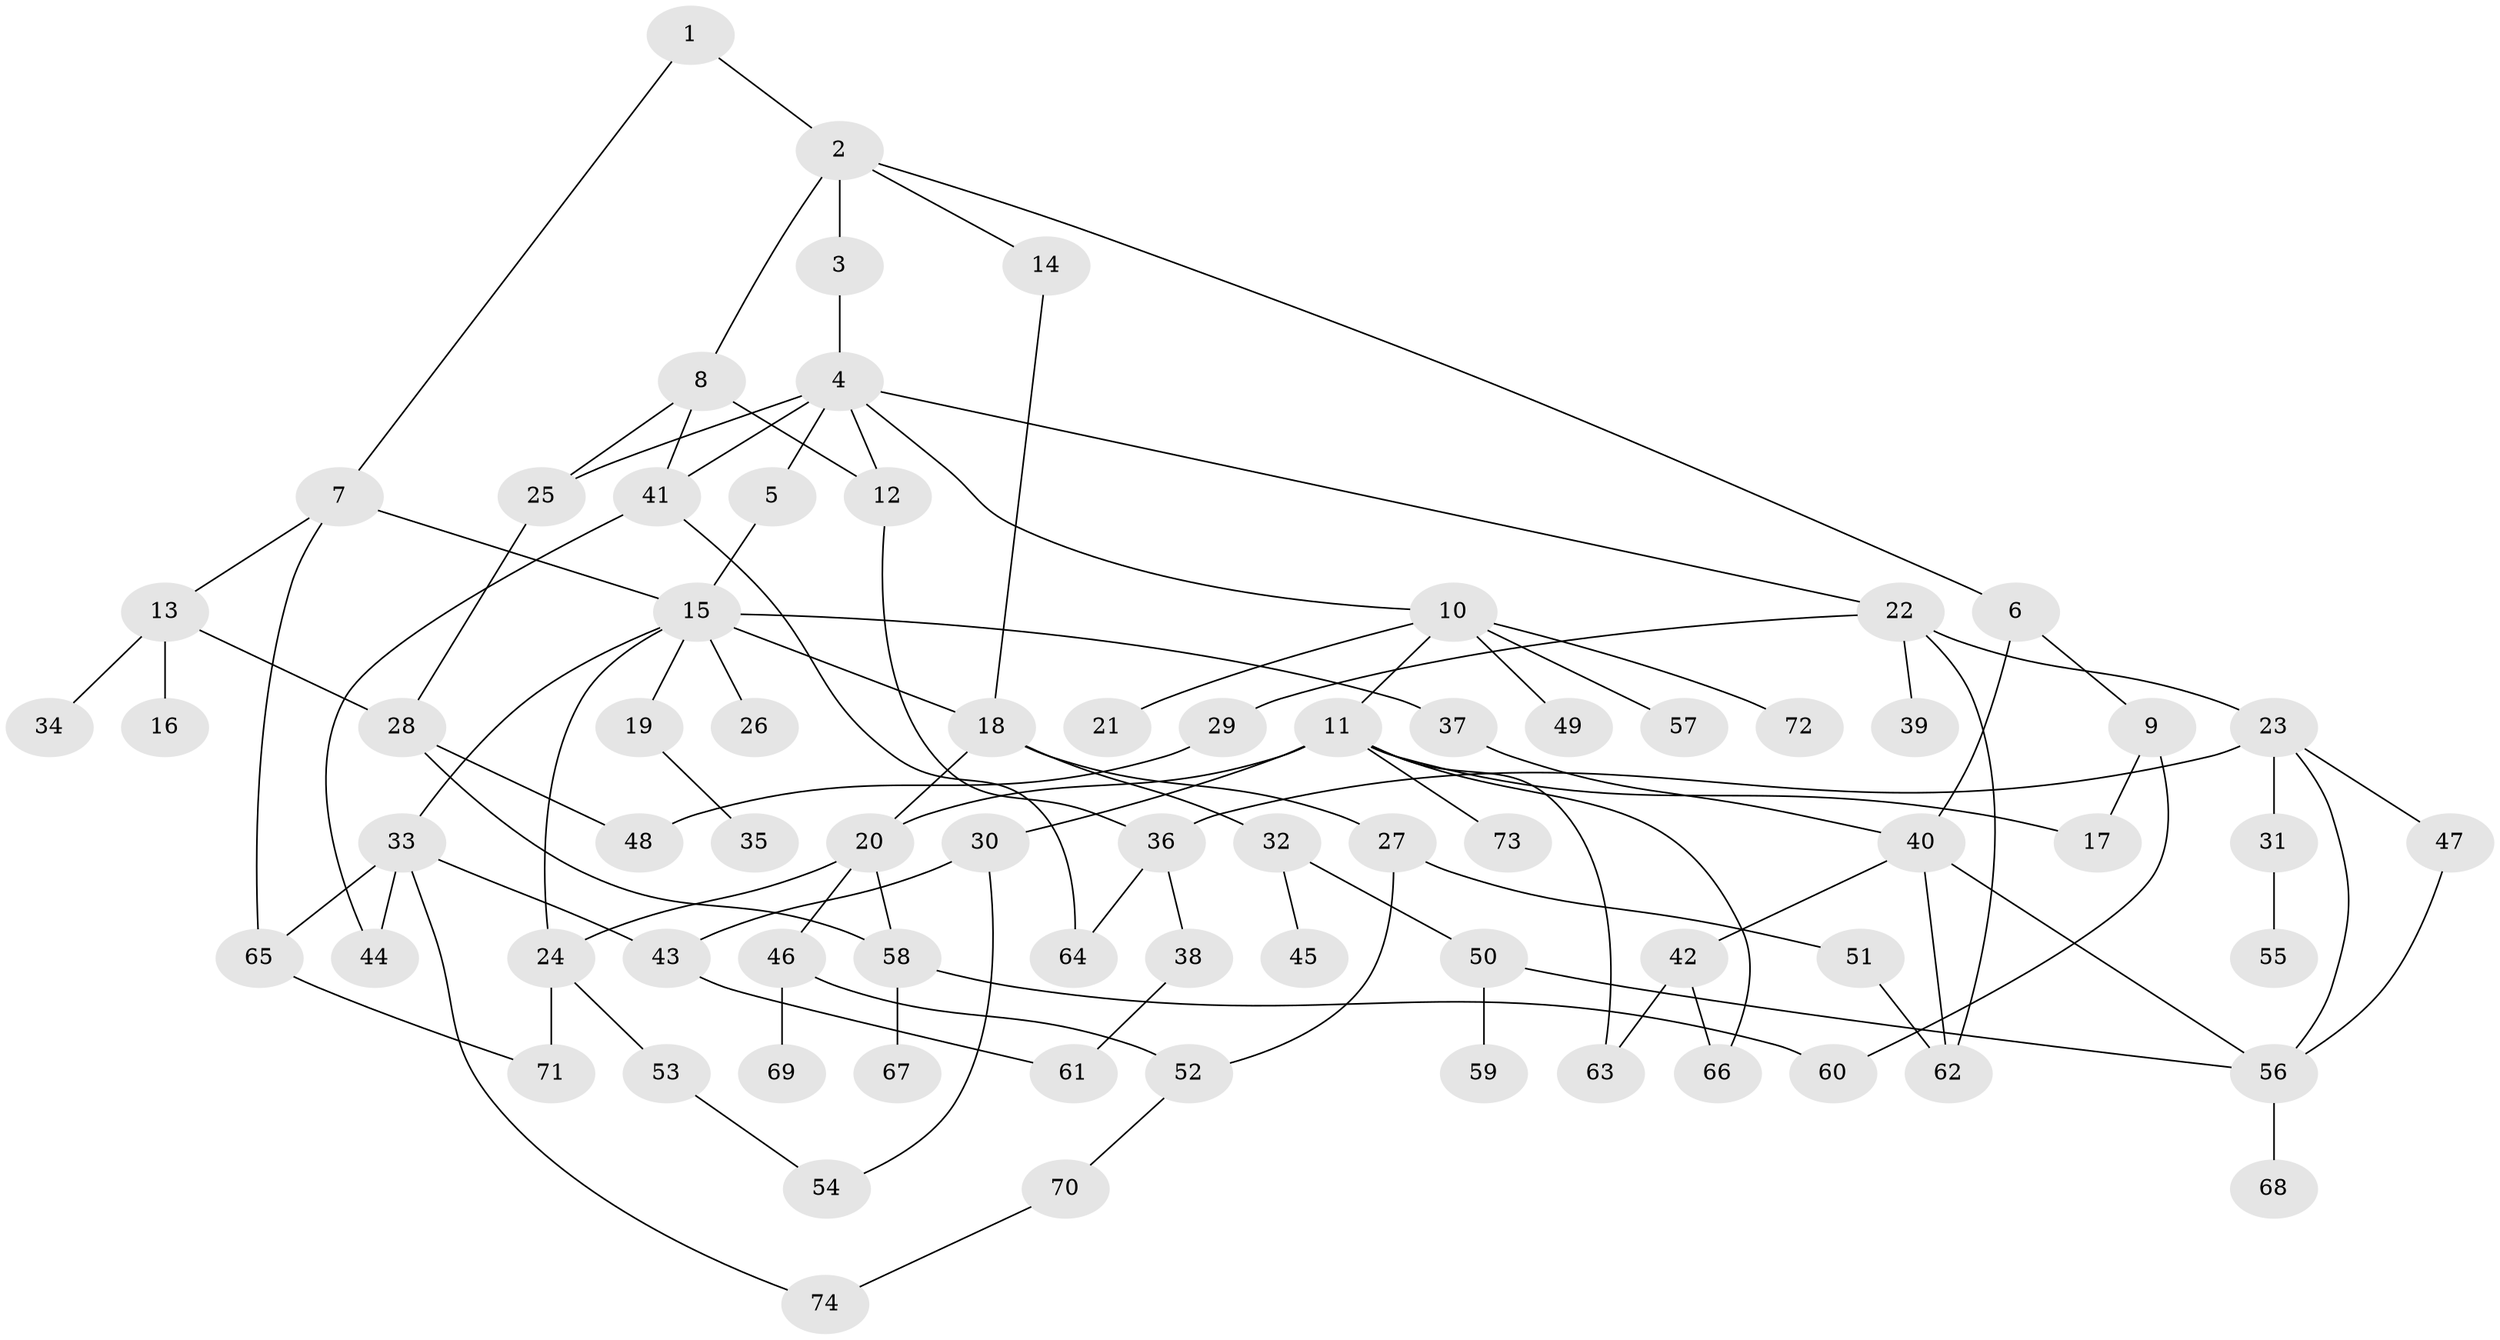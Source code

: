 // Generated by graph-tools (version 1.1) at 2025/49/03/09/25 03:49:17]
// undirected, 74 vertices, 103 edges
graph export_dot {
graph [start="1"]
  node [color=gray90,style=filled];
  1;
  2;
  3;
  4;
  5;
  6;
  7;
  8;
  9;
  10;
  11;
  12;
  13;
  14;
  15;
  16;
  17;
  18;
  19;
  20;
  21;
  22;
  23;
  24;
  25;
  26;
  27;
  28;
  29;
  30;
  31;
  32;
  33;
  34;
  35;
  36;
  37;
  38;
  39;
  40;
  41;
  42;
  43;
  44;
  45;
  46;
  47;
  48;
  49;
  50;
  51;
  52;
  53;
  54;
  55;
  56;
  57;
  58;
  59;
  60;
  61;
  62;
  63;
  64;
  65;
  66;
  67;
  68;
  69;
  70;
  71;
  72;
  73;
  74;
  1 -- 2;
  1 -- 7;
  2 -- 3;
  2 -- 6;
  2 -- 8;
  2 -- 14;
  3 -- 4;
  4 -- 5;
  4 -- 10;
  4 -- 12;
  4 -- 22;
  4 -- 25;
  4 -- 41;
  5 -- 15;
  6 -- 9;
  6 -- 40;
  7 -- 13;
  7 -- 65;
  7 -- 15;
  8 -- 41;
  8 -- 12;
  8 -- 25;
  9 -- 60;
  9 -- 17;
  10 -- 11;
  10 -- 21;
  10 -- 49;
  10 -- 57;
  10 -- 72;
  11 -- 17;
  11 -- 30;
  11 -- 63;
  11 -- 73;
  11 -- 66;
  11 -- 20;
  12 -- 36;
  13 -- 16;
  13 -- 34;
  13 -- 28;
  14 -- 18;
  15 -- 19;
  15 -- 26;
  15 -- 33;
  15 -- 37;
  15 -- 24;
  15 -- 18;
  18 -- 20;
  18 -- 27;
  18 -- 32;
  19 -- 35;
  20 -- 24;
  20 -- 46;
  20 -- 58;
  22 -- 23;
  22 -- 29;
  22 -- 39;
  22 -- 62;
  23 -- 31;
  23 -- 36;
  23 -- 47;
  23 -- 56;
  24 -- 53;
  24 -- 71;
  25 -- 28;
  27 -- 51;
  27 -- 52;
  28 -- 48;
  28 -- 58;
  29 -- 48;
  30 -- 43;
  30 -- 54;
  31 -- 55;
  32 -- 45;
  32 -- 50;
  33 -- 44;
  33 -- 65;
  33 -- 43;
  33 -- 74;
  36 -- 38;
  36 -- 64;
  37 -- 40;
  38 -- 61;
  40 -- 42;
  40 -- 62;
  40 -- 56;
  41 -- 64;
  41 -- 44;
  42 -- 66;
  42 -- 63;
  43 -- 61;
  46 -- 69;
  46 -- 52;
  47 -- 56;
  50 -- 56;
  50 -- 59;
  51 -- 62;
  52 -- 70;
  53 -- 54;
  56 -- 68;
  58 -- 67;
  58 -- 60;
  65 -- 71;
  70 -- 74;
}
